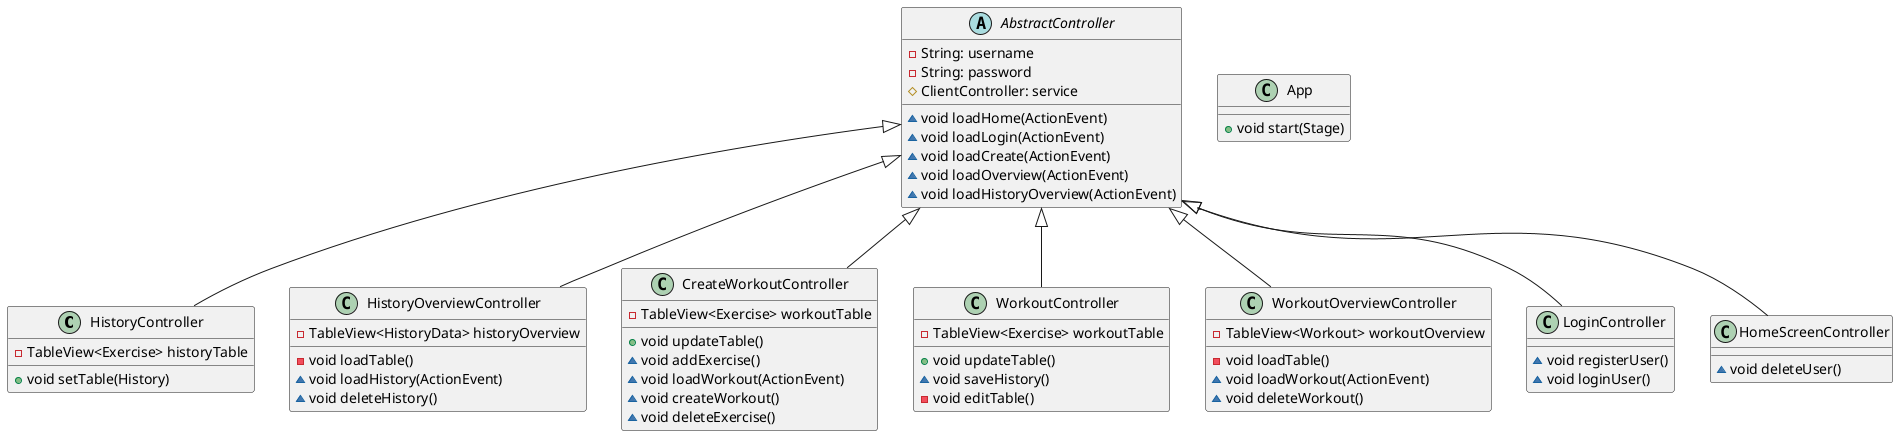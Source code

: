 @startuml Fxui Diagram
class HistoryController extends AbstractController{
  -TableView<Exercise> historyTable
  +void setTable(History)
}

class HistoryOverviewController extends AbstractController{
  -TableView<HistoryData> historyOverview
  -void loadTable()
  ~void loadHistory(ActionEvent)
  ~void deleteHistory()
}

class CreateWorkoutController extends AbstractController{
  -TableView<Exercise> workoutTable
  +void updateTable()
  ~void addExercise()
  ~void loadWorkout(ActionEvent)
  ~void createWorkout()
  ~void deleteExercise()
}

abstract class AbstractController {
  - String: username
  - String: password
  # ClientController: service 

  ~void loadHome(ActionEvent)
  ~void loadLogin(ActionEvent)
  ~void loadCreate(ActionEvent)
  ~void loadOverview(ActionEvent)
  ~void loadHistoryOverview(ActionEvent)
}

class WorkoutController extends AbstractController{
  -TableView<Exercise> workoutTable
  +void updateTable()
  ~void saveHistory()
  -void editTable()
}

class WorkoutOverviewController extends AbstractController{
  -TableView<Workout> workoutOverview
  -void loadTable()
  ~void loadWorkout(ActionEvent)
  ~void deleteWorkout()
}

class LoginController extends AbstractController{
  ~void registerUser()
  ~void loginUser()
}

class HomeScreenController extends AbstractController{
  ~void deleteUser()
}

class App {
  +void start(Stage)
}
/'
fxui -- AbstractController
fxui -- App
'/

@enduml